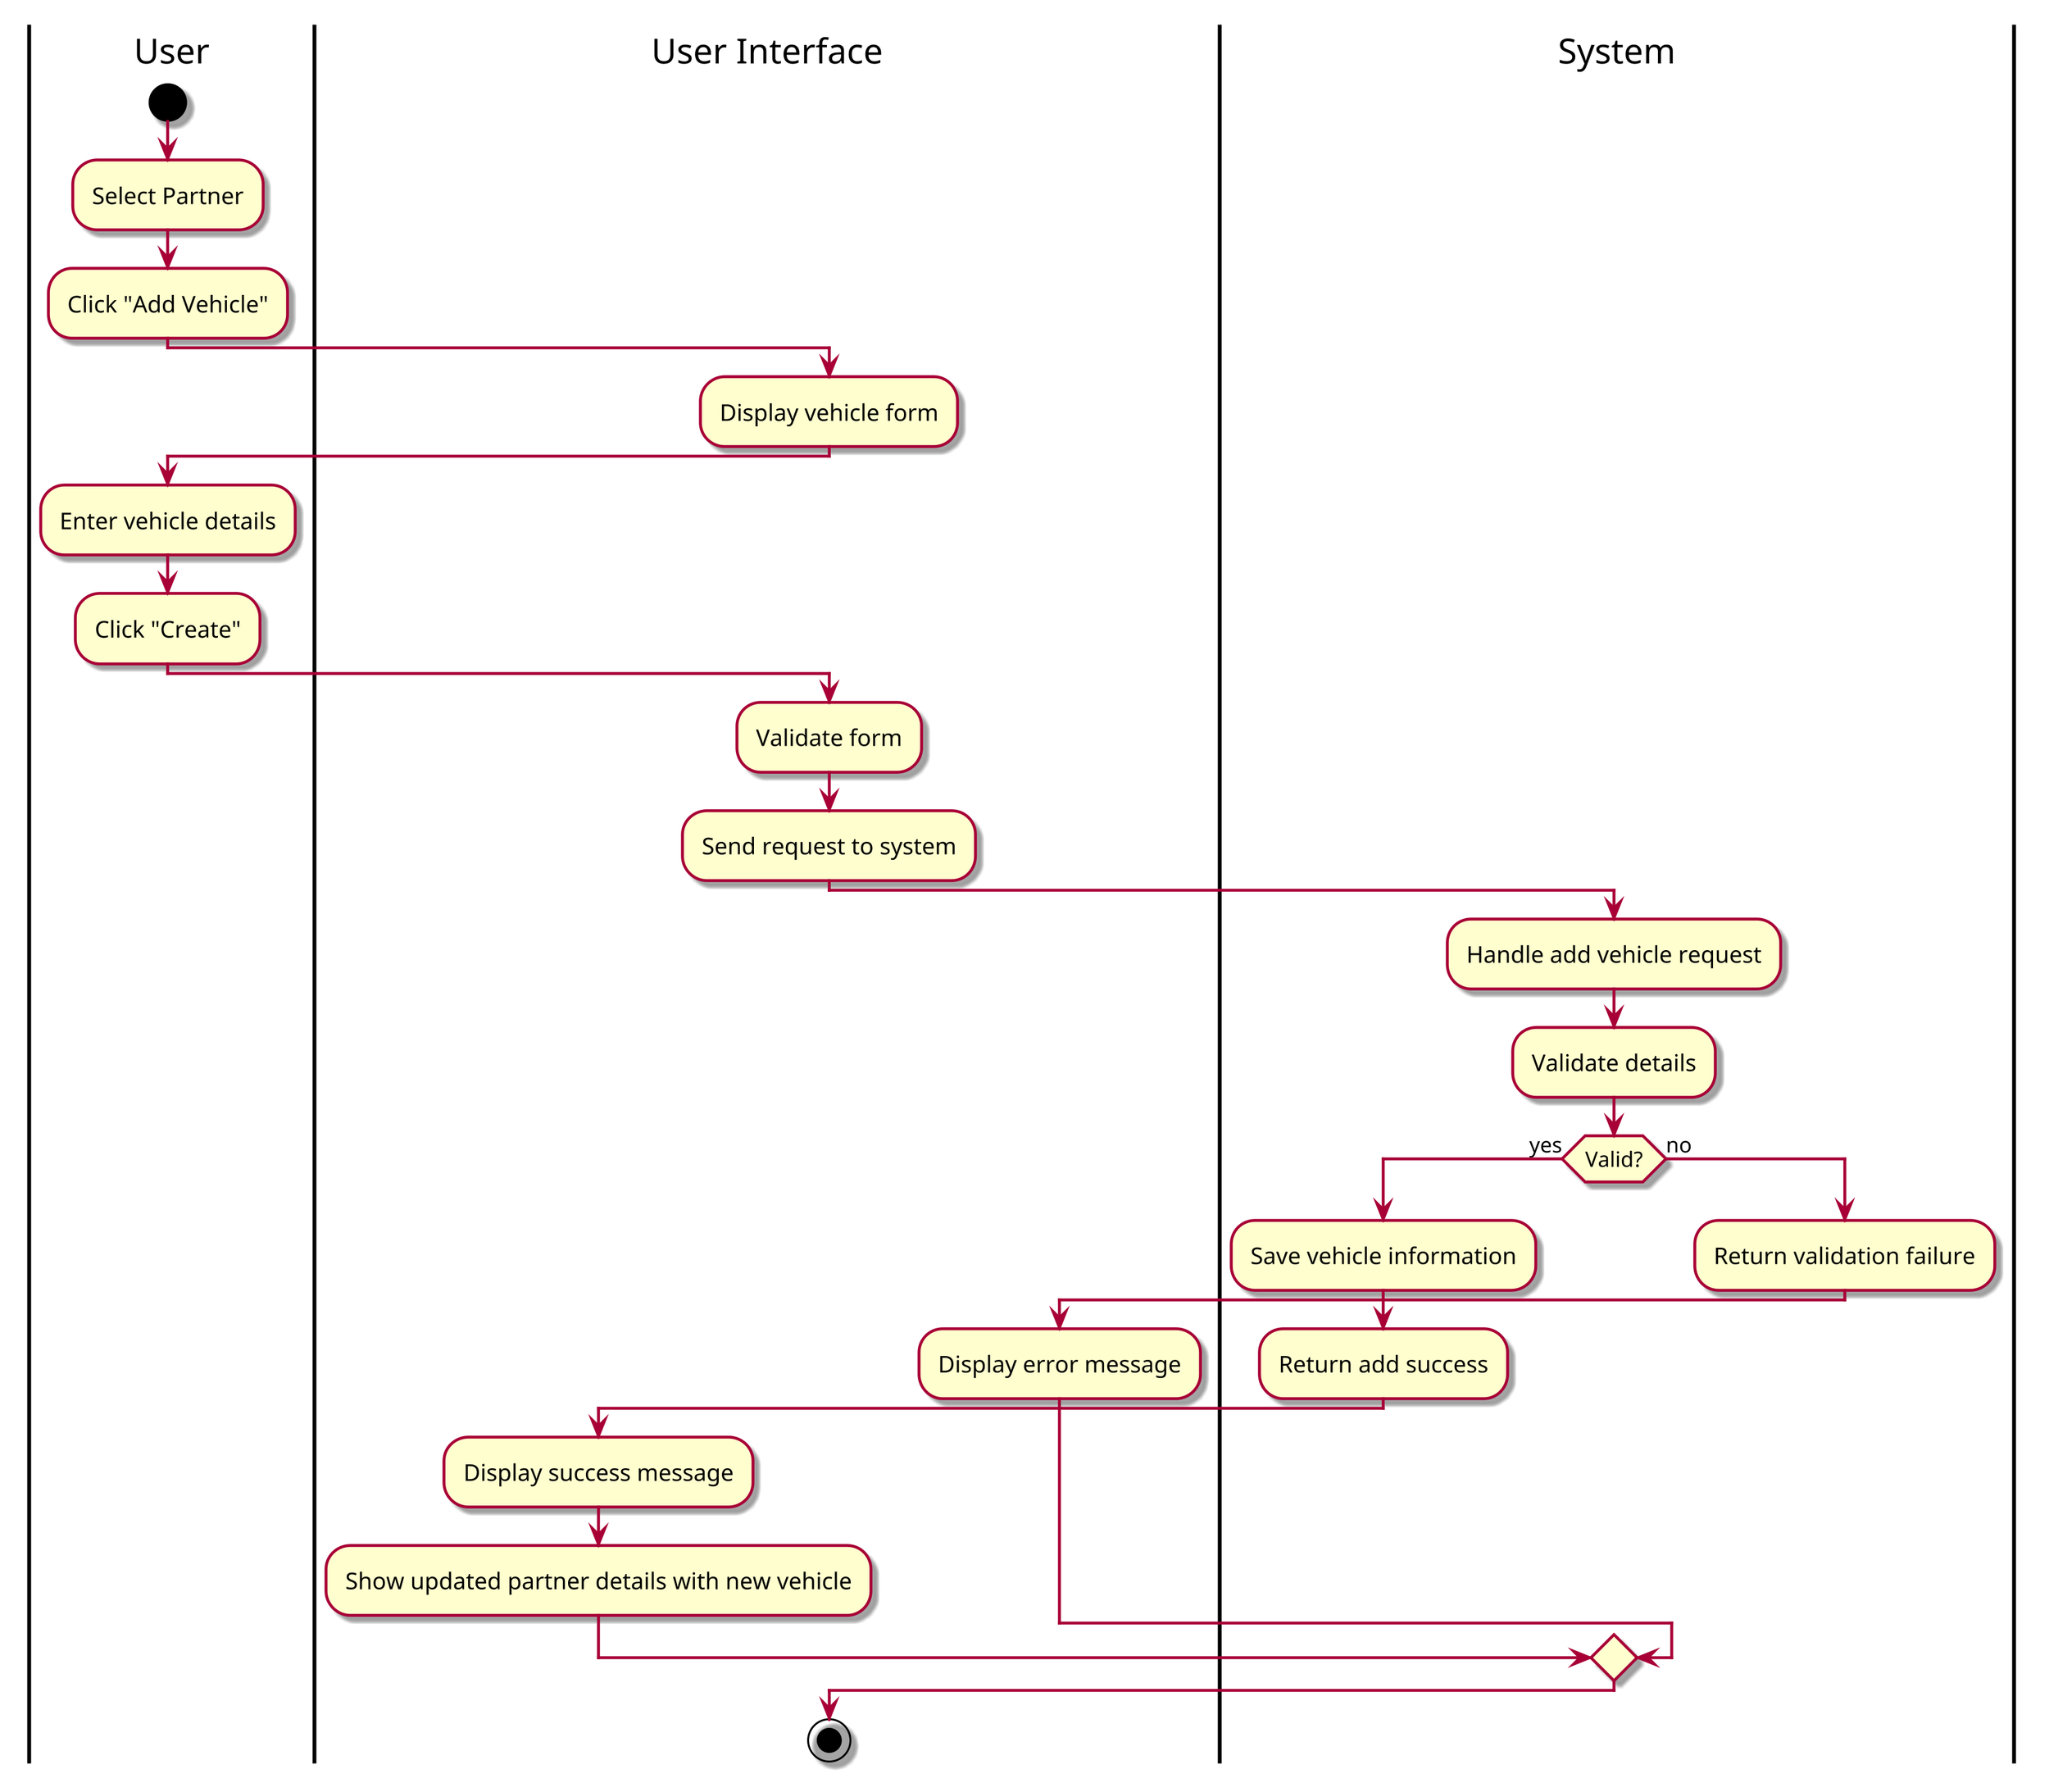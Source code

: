 @startuml Create Vehicle
skin rose
scale 3

|User|
start
:Select Partner;
:Click "Add Vehicle";
|User Interface|
:Display vehicle form;
|User|
:Enter vehicle details;
:Click "Create";
|User Interface|
:Validate form;
:Send request to system;
|System|
:Handle add vehicle request;
:Validate details;
if (Valid?) then (yes)
  :Save vehicle information;
  :Return add success;
  |User Interface|
  :Display success message;
  :Show updated partner details with new vehicle;
else (no)
  |System|
  :Return validation failure;
  |User Interface|
  :Display error message;
endif
stop

@enduml
